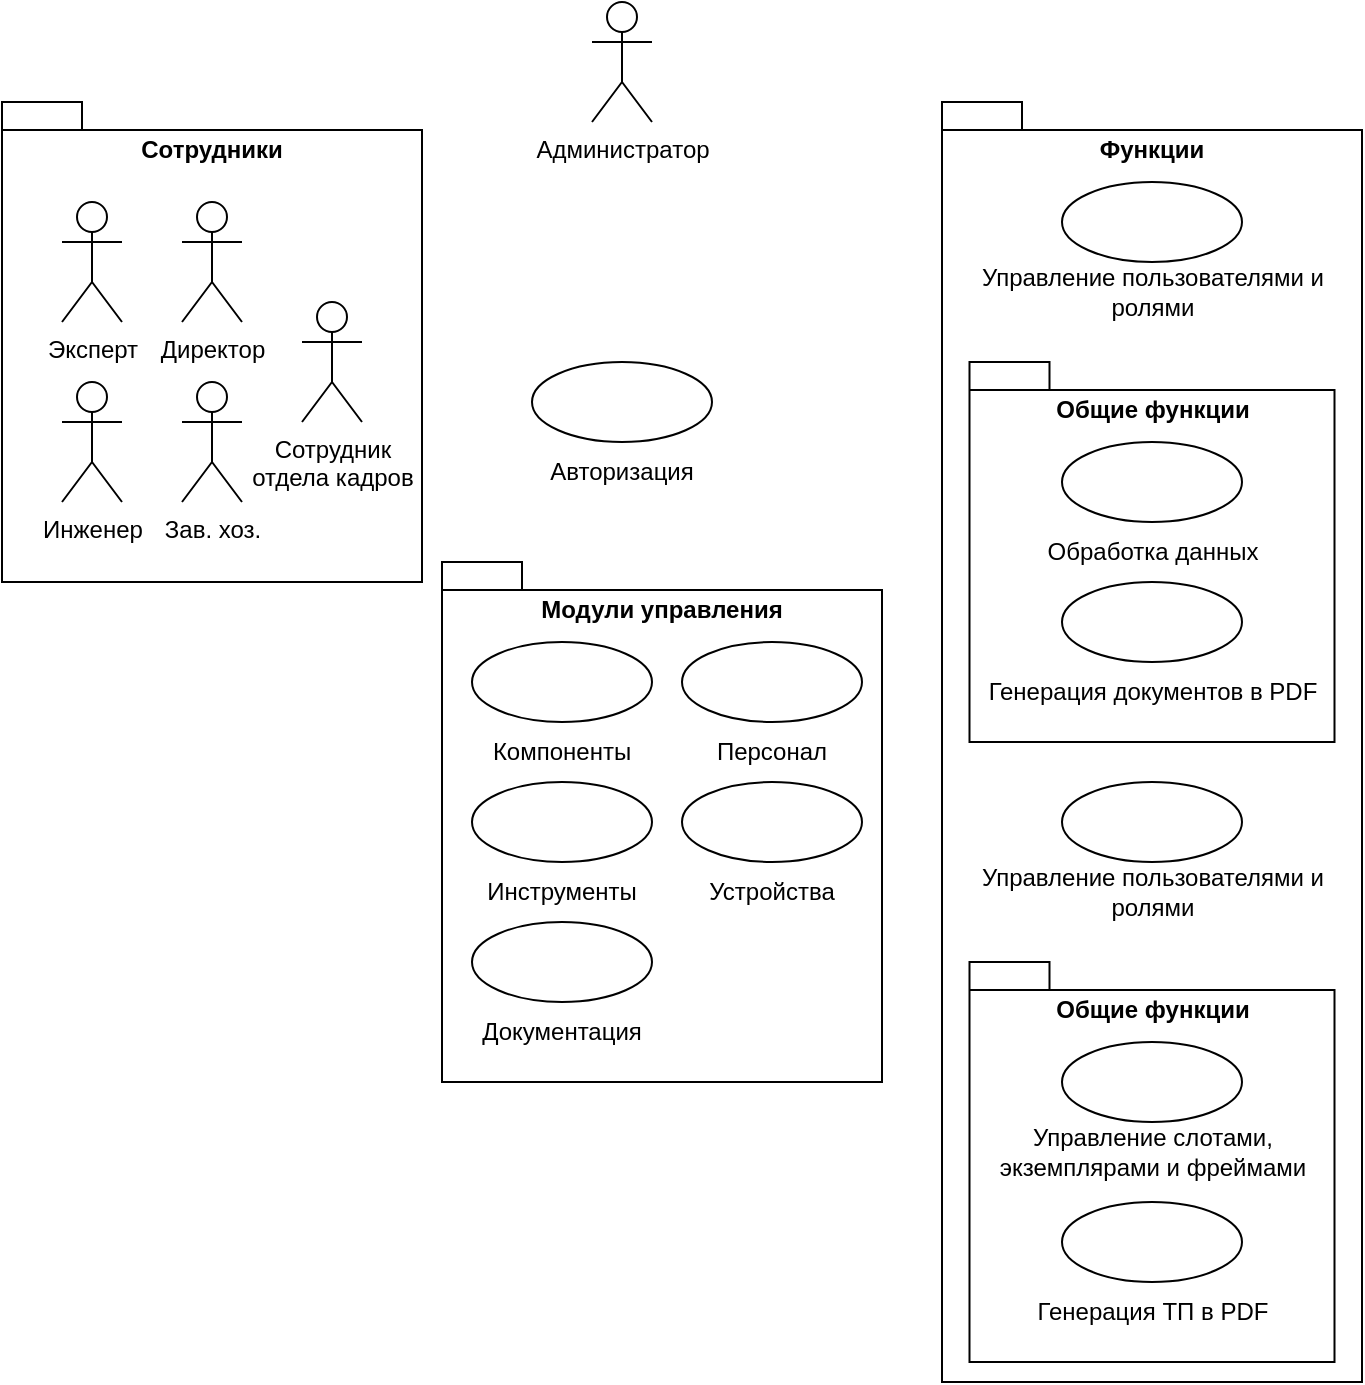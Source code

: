 <mxfile version="24.0.7" type="github">
  <diagram name="Страница — 1" id="qBUdorHy0YkJTO8W9VMG">
    <mxGraphModel dx="562" dy="648" grid="1" gridSize="10" guides="1" tooltips="1" connect="1" arrows="1" fold="1" page="1" pageScale="1" pageWidth="827" pageHeight="1169" math="0" shadow="0">
      <root>
        <mxCell id="0" />
        <mxCell id="1" parent="0" />
        <mxCell id="bjJcRF5pblDHwdTbcPR7-2" value="" style="ellipse;whiteSpace=wrap;html=1;" vertex="1" parent="1">
          <mxGeometry x="275" y="460" width="90" height="40" as="geometry" />
        </mxCell>
        <mxCell id="bjJcRF5pblDHwdTbcPR7-3" value="Авторизация" style="text;html=1;align=center;verticalAlign=middle;whiteSpace=wrap;rounded=0;" vertex="1" parent="1">
          <mxGeometry x="290" y="500" width="60" height="30" as="geometry" />
        </mxCell>
        <mxCell id="bjJcRF5pblDHwdTbcPR7-4" value="Сотрудники" style="shape=folder;fontStyle=1;spacingTop=10;tabWidth=40;tabHeight=14;tabPosition=left;html=1;whiteSpace=wrap;verticalAlign=top;" vertex="1" parent="1">
          <mxGeometry x="10" y="330" width="210" height="240" as="geometry" />
        </mxCell>
        <mxCell id="bjJcRF5pblDHwdTbcPR7-5" value="Администратор" style="shape=umlActor;verticalLabelPosition=bottom;verticalAlign=top;html=1;outlineConnect=0;" vertex="1" parent="1">
          <mxGeometry x="305" y="280" width="30" height="60" as="geometry" />
        </mxCell>
        <mxCell id="bjJcRF5pblDHwdTbcPR7-7" value="Эксперт" style="shape=umlActor;verticalLabelPosition=bottom;verticalAlign=top;html=1;outlineConnect=0;" vertex="1" parent="1">
          <mxGeometry x="40" y="380" width="30" height="60" as="geometry" />
        </mxCell>
        <mxCell id="bjJcRF5pblDHwdTbcPR7-8" value="Директор" style="shape=umlActor;verticalLabelPosition=bottom;verticalAlign=top;html=1;outlineConnect=0;" vertex="1" parent="1">
          <mxGeometry x="100" y="380" width="30" height="60" as="geometry" />
        </mxCell>
        <mxCell id="bjJcRF5pblDHwdTbcPR7-9" value="Инженер" style="shape=umlActor;verticalLabelPosition=bottom;verticalAlign=top;html=1;outlineConnect=0;" vertex="1" parent="1">
          <mxGeometry x="40" y="470" width="30" height="60" as="geometry" />
        </mxCell>
        <mxCell id="bjJcRF5pblDHwdTbcPR7-10" value="Зав. хоз." style="shape=umlActor;verticalLabelPosition=bottom;verticalAlign=top;html=1;outlineConnect=0;" vertex="1" parent="1">
          <mxGeometry x="100" y="470" width="30" height="60" as="geometry" />
        </mxCell>
        <mxCell id="bjJcRF5pblDHwdTbcPR7-11" value="Сотрудник&lt;div&gt;отдела кадров&lt;/div&gt;" style="shape=umlActor;verticalLabelPosition=bottom;verticalAlign=top;html=1;outlineConnect=0;" vertex="1" parent="1">
          <mxGeometry x="160" y="430" width="30" height="60" as="geometry" />
        </mxCell>
        <mxCell id="bjJcRF5pblDHwdTbcPR7-12" value="Модули управления" style="shape=folder;fontStyle=1;spacingTop=10;tabWidth=40;tabHeight=14;tabPosition=left;html=1;whiteSpace=wrap;verticalAlign=top;" vertex="1" parent="1">
          <mxGeometry x="230" y="560" width="220" height="260" as="geometry" />
        </mxCell>
        <mxCell id="bjJcRF5pblDHwdTbcPR7-13" value="" style="ellipse;whiteSpace=wrap;html=1;" vertex="1" parent="1">
          <mxGeometry x="245" y="600" width="90" height="40" as="geometry" />
        </mxCell>
        <mxCell id="bjJcRF5pblDHwdTbcPR7-14" value="Компоненты" style="text;html=1;align=center;verticalAlign=middle;whiteSpace=wrap;rounded=0;" vertex="1" parent="1">
          <mxGeometry x="260" y="640" width="60" height="30" as="geometry" />
        </mxCell>
        <mxCell id="bjJcRF5pblDHwdTbcPR7-15" value="" style="ellipse;whiteSpace=wrap;html=1;" vertex="1" parent="1">
          <mxGeometry x="350" y="600" width="90" height="40" as="geometry" />
        </mxCell>
        <mxCell id="bjJcRF5pblDHwdTbcPR7-16" value="Персонал" style="text;html=1;align=center;verticalAlign=middle;whiteSpace=wrap;rounded=0;" vertex="1" parent="1">
          <mxGeometry x="365" y="640" width="60" height="30" as="geometry" />
        </mxCell>
        <mxCell id="bjJcRF5pblDHwdTbcPR7-17" value="" style="ellipse;whiteSpace=wrap;html=1;" vertex="1" parent="1">
          <mxGeometry x="245" y="670" width="90" height="40" as="geometry" />
        </mxCell>
        <mxCell id="bjJcRF5pblDHwdTbcPR7-18" value="Инструменты" style="text;html=1;align=center;verticalAlign=middle;whiteSpace=wrap;rounded=0;" vertex="1" parent="1">
          <mxGeometry x="260" y="710" width="60" height="30" as="geometry" />
        </mxCell>
        <mxCell id="bjJcRF5pblDHwdTbcPR7-19" value="" style="ellipse;whiteSpace=wrap;html=1;" vertex="1" parent="1">
          <mxGeometry x="350" y="670" width="90" height="40" as="geometry" />
        </mxCell>
        <mxCell id="bjJcRF5pblDHwdTbcPR7-20" value="Устройства" style="text;html=1;align=center;verticalAlign=middle;whiteSpace=wrap;rounded=0;" vertex="1" parent="1">
          <mxGeometry x="365" y="710" width="60" height="30" as="geometry" />
        </mxCell>
        <mxCell id="bjJcRF5pblDHwdTbcPR7-21" value="" style="ellipse;whiteSpace=wrap;html=1;" vertex="1" parent="1">
          <mxGeometry x="245" y="740" width="90" height="40" as="geometry" />
        </mxCell>
        <mxCell id="bjJcRF5pblDHwdTbcPR7-22" value="Документация" style="text;html=1;align=center;verticalAlign=middle;whiteSpace=wrap;rounded=0;" vertex="1" parent="1">
          <mxGeometry x="260" y="780" width="60" height="30" as="geometry" />
        </mxCell>
        <mxCell id="bjJcRF5pblDHwdTbcPR7-23" value="Функции" style="shape=folder;fontStyle=1;spacingTop=10;tabWidth=40;tabHeight=14;tabPosition=left;html=1;whiteSpace=wrap;verticalAlign=top;" vertex="1" parent="1">
          <mxGeometry x="480" y="330" width="210" height="640" as="geometry" />
        </mxCell>
        <mxCell id="bjJcRF5pblDHwdTbcPR7-24" value="" style="ellipse;whiteSpace=wrap;html=1;" vertex="1" parent="1">
          <mxGeometry x="540" y="370" width="90" height="40" as="geometry" />
        </mxCell>
        <mxCell id="bjJcRF5pblDHwdTbcPR7-25" value="Управление пользователями и ролями" style="text;html=1;align=center;verticalAlign=middle;whiteSpace=wrap;rounded=0;" vertex="1" parent="1">
          <mxGeometry x="487.5" y="410" width="195" height="30" as="geometry" />
        </mxCell>
        <mxCell id="bjJcRF5pblDHwdTbcPR7-26" value="Общие функции" style="shape=folder;fontStyle=1;spacingTop=10;tabWidth=40;tabHeight=14;tabPosition=left;html=1;whiteSpace=wrap;verticalAlign=top;" vertex="1" parent="1">
          <mxGeometry x="493.75" y="460" width="182.5" height="190" as="geometry" />
        </mxCell>
        <mxCell id="bjJcRF5pblDHwdTbcPR7-27" value="" style="ellipse;whiteSpace=wrap;html=1;" vertex="1" parent="1">
          <mxGeometry x="540" y="500" width="90" height="40" as="geometry" />
        </mxCell>
        <mxCell id="bjJcRF5pblDHwdTbcPR7-28" value="Обработка данных" style="text;html=1;align=center;verticalAlign=middle;whiteSpace=wrap;rounded=0;" vertex="1" parent="1">
          <mxGeometry x="487.5" y="540" width="195" height="30" as="geometry" />
        </mxCell>
        <mxCell id="bjJcRF5pblDHwdTbcPR7-29" value="" style="ellipse;whiteSpace=wrap;html=1;" vertex="1" parent="1">
          <mxGeometry x="540" y="570" width="90" height="40" as="geometry" />
        </mxCell>
        <mxCell id="bjJcRF5pblDHwdTbcPR7-30" value="Генерация документов в PDF" style="text;html=1;align=center;verticalAlign=middle;whiteSpace=wrap;rounded=0;" vertex="1" parent="1">
          <mxGeometry x="487.5" y="610" width="195" height="30" as="geometry" />
        </mxCell>
        <mxCell id="bjJcRF5pblDHwdTbcPR7-31" value="" style="ellipse;whiteSpace=wrap;html=1;" vertex="1" parent="1">
          <mxGeometry x="540" y="670" width="90" height="40" as="geometry" />
        </mxCell>
        <mxCell id="bjJcRF5pblDHwdTbcPR7-32" value="Управление пользователями и ролями" style="text;html=1;align=center;verticalAlign=middle;whiteSpace=wrap;rounded=0;" vertex="1" parent="1">
          <mxGeometry x="487.5" y="710" width="195" height="30" as="geometry" />
        </mxCell>
        <mxCell id="bjJcRF5pblDHwdTbcPR7-33" value="Общие функции" style="shape=folder;fontStyle=1;spacingTop=10;tabWidth=40;tabHeight=14;tabPosition=left;html=1;whiteSpace=wrap;verticalAlign=top;" vertex="1" parent="1">
          <mxGeometry x="493.75" y="760" width="182.5" height="200" as="geometry" />
        </mxCell>
        <mxCell id="bjJcRF5pblDHwdTbcPR7-34" value="" style="ellipse;whiteSpace=wrap;html=1;" vertex="1" parent="1">
          <mxGeometry x="540" y="800" width="90" height="40" as="geometry" />
        </mxCell>
        <mxCell id="bjJcRF5pblDHwdTbcPR7-35" value="Управление слотами, экземплярами и фреймами" style="text;html=1;align=center;verticalAlign=middle;whiteSpace=wrap;rounded=0;" vertex="1" parent="1">
          <mxGeometry x="487.5" y="840" width="195" height="30" as="geometry" />
        </mxCell>
        <mxCell id="bjJcRF5pblDHwdTbcPR7-36" value="" style="ellipse;whiteSpace=wrap;html=1;" vertex="1" parent="1">
          <mxGeometry x="540" y="880" width="90" height="40" as="geometry" />
        </mxCell>
        <mxCell id="bjJcRF5pblDHwdTbcPR7-37" value="Генерация ТП в PDF" style="text;html=1;align=center;verticalAlign=middle;whiteSpace=wrap;rounded=0;" vertex="1" parent="1">
          <mxGeometry x="487.5" y="920" width="195" height="30" as="geometry" />
        </mxCell>
      </root>
    </mxGraphModel>
  </diagram>
</mxfile>
